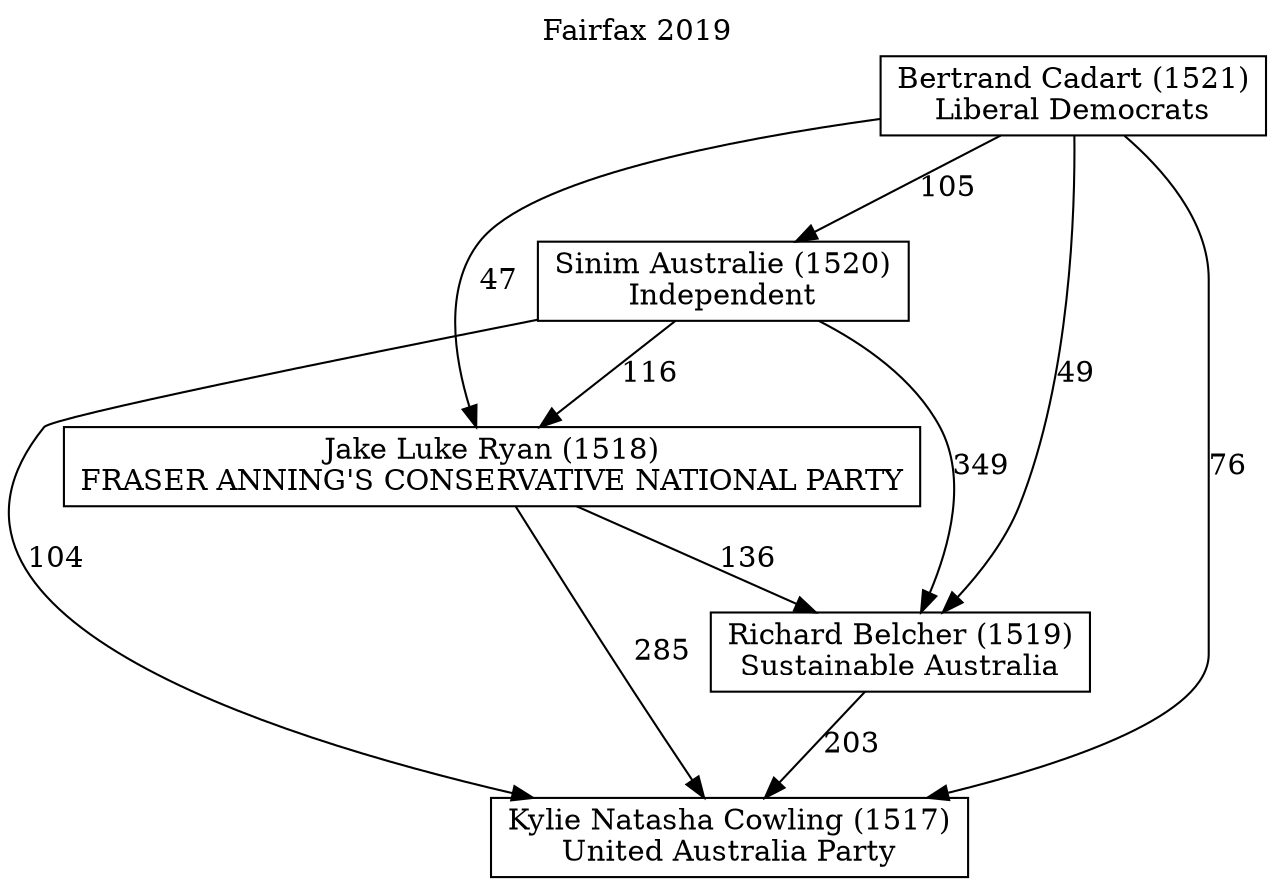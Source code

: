 // House preference flow
digraph "Kylie Natasha Cowling (1517)_Fairfax_2019" {
	graph [label="Fairfax 2019" labelloc=t mclimit=10]
	node [shape=box]
	"Kylie Natasha Cowling (1517)" [label="Kylie Natasha Cowling (1517)
United Australia Party"]
	"Richard Belcher (1519)" [label="Richard Belcher (1519)
Sustainable Australia"]
	"Jake Luke Ryan (1518)" [label="Jake Luke Ryan (1518)
FRASER ANNING'S CONSERVATIVE NATIONAL PARTY"]
	"Sinim Australie (1520)" [label="Sinim Australie (1520)
Independent"]
	"Bertrand Cadart (1521)" [label="Bertrand Cadart (1521)
Liberal Democrats"]
	"Richard Belcher (1519)" -> "Kylie Natasha Cowling (1517)" [label=203]
	"Jake Luke Ryan (1518)" -> "Richard Belcher (1519)" [label=136]
	"Sinim Australie (1520)" -> "Jake Luke Ryan (1518)" [label=116]
	"Bertrand Cadart (1521)" -> "Sinim Australie (1520)" [label=105]
	"Jake Luke Ryan (1518)" -> "Kylie Natasha Cowling (1517)" [label=285]
	"Sinim Australie (1520)" -> "Kylie Natasha Cowling (1517)" [label=104]
	"Bertrand Cadart (1521)" -> "Kylie Natasha Cowling (1517)" [label=76]
	"Bertrand Cadart (1521)" -> "Jake Luke Ryan (1518)" [label=47]
	"Sinim Australie (1520)" -> "Richard Belcher (1519)" [label=349]
	"Bertrand Cadart (1521)" -> "Richard Belcher (1519)" [label=49]
}
